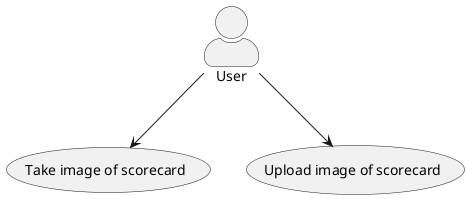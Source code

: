 @startuml
    skinparam actorStyle awesome
    :User: --> (Use1)
    "Take image of scorecard" as (Use1)
    :User: --> (Use2)
    "Upload image of scorecard" as (Use2)
@enduml